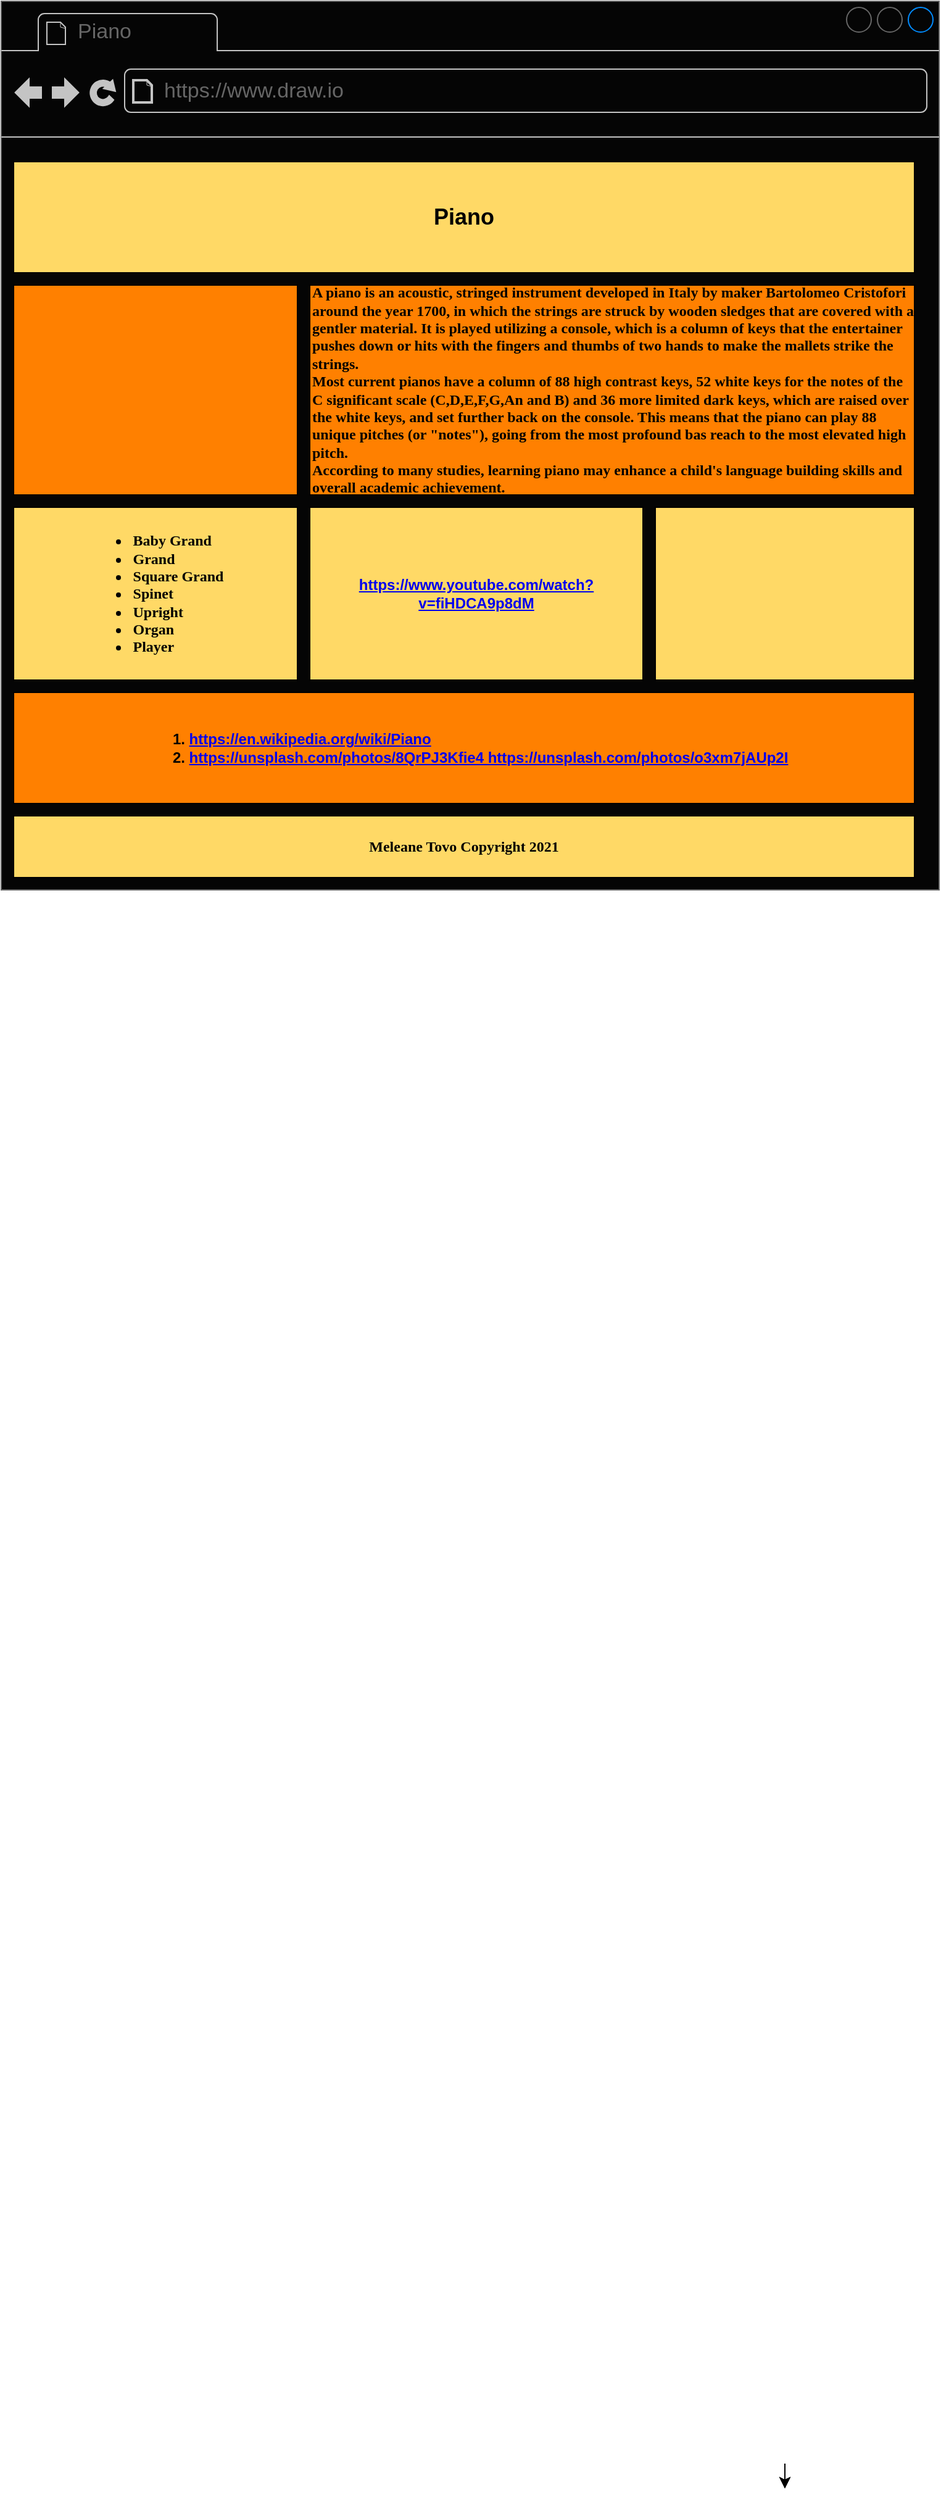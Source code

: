<mxfile version="14.6.13" type="github">
  <diagram id="iqpr5mrAYjwXvnlzRduS" name="Page-1">
    <mxGraphModel dx="922" dy="2993" grid="1" gridSize="10" guides="1" tooltips="1" connect="1" arrows="1" fold="1" page="1" pageScale="1" pageWidth="850" pageHeight="1100" math="0" shadow="0">
      <root>
        <mxCell id="0" />
        <mxCell id="1" parent="0" />
        <mxCell id="4nY_06EdZfit46rmcfSU-1" value="" style="strokeWidth=1;shadow=0;dashed=0;align=center;html=1;shape=mxgraph.mockup.containers.browserWindow;rSize=0;strokeColor=#666666;strokeColor2=#008cff;strokeColor3=#c4c4c4;mainText=,;recursiveResize=0;fillColor=#050505;fontStyle=0" parent="1" vertex="1">
          <mxGeometry x="40" y="-2160" width="760" height="720" as="geometry" />
        </mxCell>
        <mxCell id="NIR6g6OnUcmGIQ-TP1Pi-22" value="" style="rounded=0;whiteSpace=wrap;html=1;fontSize=1;fillColor=#FFD966;" vertex="1" parent="4nY_06EdZfit46rmcfSU-1">
          <mxGeometry x="530" y="410" width="210" height="140" as="geometry" />
        </mxCell>
        <mxCell id="NIR6g6OnUcmGIQ-TP1Pi-19" value="" style="rounded=0;whiteSpace=wrap;html=1;fontSize=1;fillColor=#FF8000;" vertex="1" parent="4nY_06EdZfit46rmcfSU-1">
          <mxGeometry x="10" y="230" width="230" height="170" as="geometry" />
        </mxCell>
        <mxCell id="4nY_06EdZfit46rmcfSU-2" value="Piano" style="strokeWidth=1;shadow=0;dashed=0;align=center;html=1;shape=mxgraph.mockup.containers.anchor;fontSize=17;fontColor=#666666;align=left;" parent="4nY_06EdZfit46rmcfSU-1" vertex="1">
          <mxGeometry x="60" y="12" width="110" height="26" as="geometry" />
        </mxCell>
        <mxCell id="4nY_06EdZfit46rmcfSU-3" value="https://www.draw.io" style="strokeWidth=1;shadow=0;dashed=0;align=center;html=1;shape=mxgraph.mockup.containers.anchor;rSize=0;fontSize=17;fontColor=#666666;align=left;" parent="4nY_06EdZfit46rmcfSU-1" vertex="1">
          <mxGeometry x="130" y="60" width="250" height="26" as="geometry" />
        </mxCell>
        <mxCell id="4nY_06EdZfit46rmcfSU-4" value="Piano" style="rounded=0;whiteSpace=wrap;html=1;fontStyle=1;fontSize=18;fillColor=#FFD966;" parent="4nY_06EdZfit46rmcfSU-1" vertex="1">
          <mxGeometry x="10" y="130" width="730" height="90" as="geometry" />
        </mxCell>
        <mxCell id="4nY_06EdZfit46rmcfSU-6" value="&lt;font face=&quot;Times New Roman&quot;&gt;A piano is an acoustic, stringed instrument developed in Italy by maker Bartolomeo Cristofori around the year 1700, in which the strings are struck by wooden sledges that are covered with a gentler material. It is played utilizing a console, which is a column of keys that the entertainer pushes down or hits with the fingers and thumbs of two hands to make the mallets strike the strings.&lt;br&gt;Most current pianos have a column of 88 high contrast keys, 52 white keys for the notes of the C significant scale (C,D,E,F,G,An and B) and 36 more limited dark keys, which are raised over the white keys, and set further back on the console. This means that the piano can play 88 unique pitches (or &quot;notes&quot;), going from the most profound bas reach to the most elevated high pitch.&lt;br&gt;According to many studies, learning piano may enhance a child&#39;s language building skills and overall academic achievement.&amp;nbsp;&lt;/font&gt;" style="rounded=0;whiteSpace=wrap;html=1;fontStyle=1;fillColor=#FF8000;align=left;" parent="4nY_06EdZfit46rmcfSU-1" vertex="1">
          <mxGeometry x="250" y="230" width="490" height="170" as="geometry" />
        </mxCell>
        <mxCell id="4nY_06EdZfit46rmcfSU-7" value="&lt;ul&gt;&lt;li style=&quot;text-align: left&quot;&gt;&lt;b&gt;&lt;font face=&quot;Times New Roman&quot;&gt;Baby Grand&amp;nbsp;&lt;/font&gt;&lt;/b&gt;&lt;/li&gt;&lt;li style=&quot;text-align: left&quot;&gt;&lt;b&gt;&lt;font face=&quot;Times New Roman&quot;&gt;Grand&lt;/font&gt;&lt;/b&gt;&lt;/li&gt;&lt;li style=&quot;text-align: left&quot;&gt;&lt;b&gt;&lt;font face=&quot;Times New Roman&quot;&gt;Square Grand&amp;nbsp;&lt;/font&gt;&lt;/b&gt;&lt;/li&gt;&lt;li style=&quot;text-align: left&quot;&gt;&lt;b&gt;&lt;font face=&quot;Times New Roman&quot;&gt;Spinet&lt;/font&gt;&lt;/b&gt;&lt;/li&gt;&lt;li style=&quot;text-align: left&quot;&gt;&lt;b&gt;&lt;font face=&quot;Times New Roman&quot;&gt;Upright&lt;/font&gt;&lt;/b&gt;&lt;/li&gt;&lt;li style=&quot;text-align: left&quot;&gt;&lt;b&gt;&lt;font face=&quot;Times New Roman&quot;&gt;Organ&amp;nbsp;&lt;/font&gt;&lt;/b&gt;&lt;/li&gt;&lt;li style=&quot;text-align: left&quot;&gt;&lt;b&gt;&lt;font face=&quot;Times New Roman&quot;&gt;Player&lt;/font&gt;&lt;/b&gt;&lt;/li&gt;&lt;/ul&gt;" style="rounded=0;whiteSpace=wrap;html=1;fillColor=#FFD966;" parent="4nY_06EdZfit46rmcfSU-1" vertex="1">
          <mxGeometry x="10" y="410" width="230" height="140" as="geometry" />
        </mxCell>
        <mxCell id="4nY_06EdZfit46rmcfSU-15" value="&lt;a href=&quot;https://www.youtube.com/watch?v=fiHDCA9p8dM&quot;&gt;&lt;b&gt;https://www.youtube.com/watch?v=fiHDCA9p8dM&lt;/b&gt;&lt;/a&gt;" style="rounded=0;whiteSpace=wrap;html=1;fillColor=#FFD966;" parent="4nY_06EdZfit46rmcfSU-1" vertex="1">
          <mxGeometry x="250" y="410" width="270" height="140" as="geometry" />
        </mxCell>
        <mxCell id="4nY_06EdZfit46rmcfSU-18" value="&lt;font face=&quot;Times New Roman&quot;&gt;Meleane Tovo Copyright 2021&lt;/font&gt;" style="rounded=0;whiteSpace=wrap;html=1;fontStyle=1;fillColor=#FFD966;" parent="4nY_06EdZfit46rmcfSU-1" vertex="1">
          <mxGeometry x="10" y="660" width="730" height="50" as="geometry" />
        </mxCell>
        <mxCell id="NIR6g6OnUcmGIQ-TP1Pi-2" value="&lt;ol&gt;&lt;li style=&quot;text-align: justify&quot;&gt;&lt;a href=&quot;https://en.wikipedia.org/wiki/Piano&quot;&gt;https://en.wikipedia.org/wiki/Piano&lt;/a&gt;&lt;/li&gt;&lt;li style=&quot;text-align: justify&quot;&gt;&lt;a href=&quot;https://unsplash.com/photos/8QrPJ3Kfie4   https://unsplash.com/photos/o3xm7jAUp2I&quot;&gt;https://unsplash.com/photos/8QrPJ3Kfie4   https://unsplash.com/photos/o3xm7jAUp2I&lt;/a&gt;&lt;br&gt;&lt;/li&gt;&lt;/ol&gt;" style="rounded=0;whiteSpace=wrap;html=1;fillColor=#FF8000;fontStyle=1;" vertex="1" parent="4nY_06EdZfit46rmcfSU-1">
          <mxGeometry x="10" y="560" width="730" height="90" as="geometry" />
        </mxCell>
        <mxCell id="NIR6g6OnUcmGIQ-TP1Pi-17" value="" style="shape=image;verticalLabelPosition=bottom;labelBackgroundColor=#ffffff;verticalAlign=top;aspect=fixed;imageAspect=0;image=https://images.unsplash.com/photo-1552422535-c45813c61732?ixid=MnwxMjA3fDB8MHxwaG90by1yZWxhdGVkfDF8fHxlbnwwfHx8fA%3D%3D&amp;ixlib=rb-1.2.1&amp;w=1000&amp;q=80;" vertex="1" parent="4nY_06EdZfit46rmcfSU-1">
          <mxGeometry x="541.34" y="417.5" width="187.32" height="125" as="geometry" />
        </mxCell>
        <mxCell id="NIR6g6OnUcmGIQ-TP1Pi-16" value="" style="shape=image;verticalLabelPosition=bottom;labelBackgroundColor=#ffffff;verticalAlign=top;aspect=fixed;imageAspect=0;image=https://images.unsplash.com/photo-1520523839897-bd0b52f945a0?ixid=MnwxMjA3fDB8MHxwaG90by1wYWdlfHx8fGVufDB8fHx8&amp;ixlib=rb-1.2.1&amp;auto=format&amp;fit=crop&amp;w=1000&amp;q=80;" vertex="1" parent="4nY_06EdZfit46rmcfSU-1">
          <mxGeometry x="20.1" y="245" width="209.79" height="140" as="geometry" />
        </mxCell>
        <mxCell id="NIR6g6OnUcmGIQ-TP1Pi-4" style="edgeStyle=orthogonalEdgeStyle;rounded=0;orthogonalLoop=1;jettySize=auto;html=1;" edge="1" parent="1">
          <mxGeometry relative="1" as="geometry">
            <mxPoint x="675" y="-165" as="sourcePoint" />
            <mxPoint x="675" y="-145" as="targetPoint" />
          </mxGeometry>
        </mxCell>
        <mxCell id="NIR6g6OnUcmGIQ-TP1Pi-5" style="edgeStyle=orthogonalEdgeStyle;rounded=0;orthogonalLoop=1;jettySize=auto;html=1;" edge="1" parent="1">
          <mxGeometry relative="1" as="geometry">
            <mxPoint x="675" y="-165" as="sourcePoint" />
            <mxPoint x="675" y="-145" as="targetPoint" />
          </mxGeometry>
        </mxCell>
        <mxCell id="NIR6g6OnUcmGIQ-TP1Pi-6" style="edgeStyle=orthogonalEdgeStyle;rounded=0;orthogonalLoop=1;jettySize=auto;html=1;" edge="1" parent="1">
          <mxGeometry relative="1" as="geometry">
            <mxPoint x="675" y="-165" as="sourcePoint" />
            <mxPoint x="675" y="-145" as="targetPoint" />
          </mxGeometry>
        </mxCell>
        <mxCell id="NIR6g6OnUcmGIQ-TP1Pi-7" style="edgeStyle=orthogonalEdgeStyle;rounded=0;orthogonalLoop=1;jettySize=auto;html=1;" edge="1" parent="1">
          <mxGeometry relative="1" as="geometry">
            <mxPoint x="675" y="-165" as="sourcePoint" />
            <mxPoint x="675" y="-145" as="targetPoint" />
          </mxGeometry>
        </mxCell>
      </root>
    </mxGraphModel>
  </diagram>
</mxfile>
